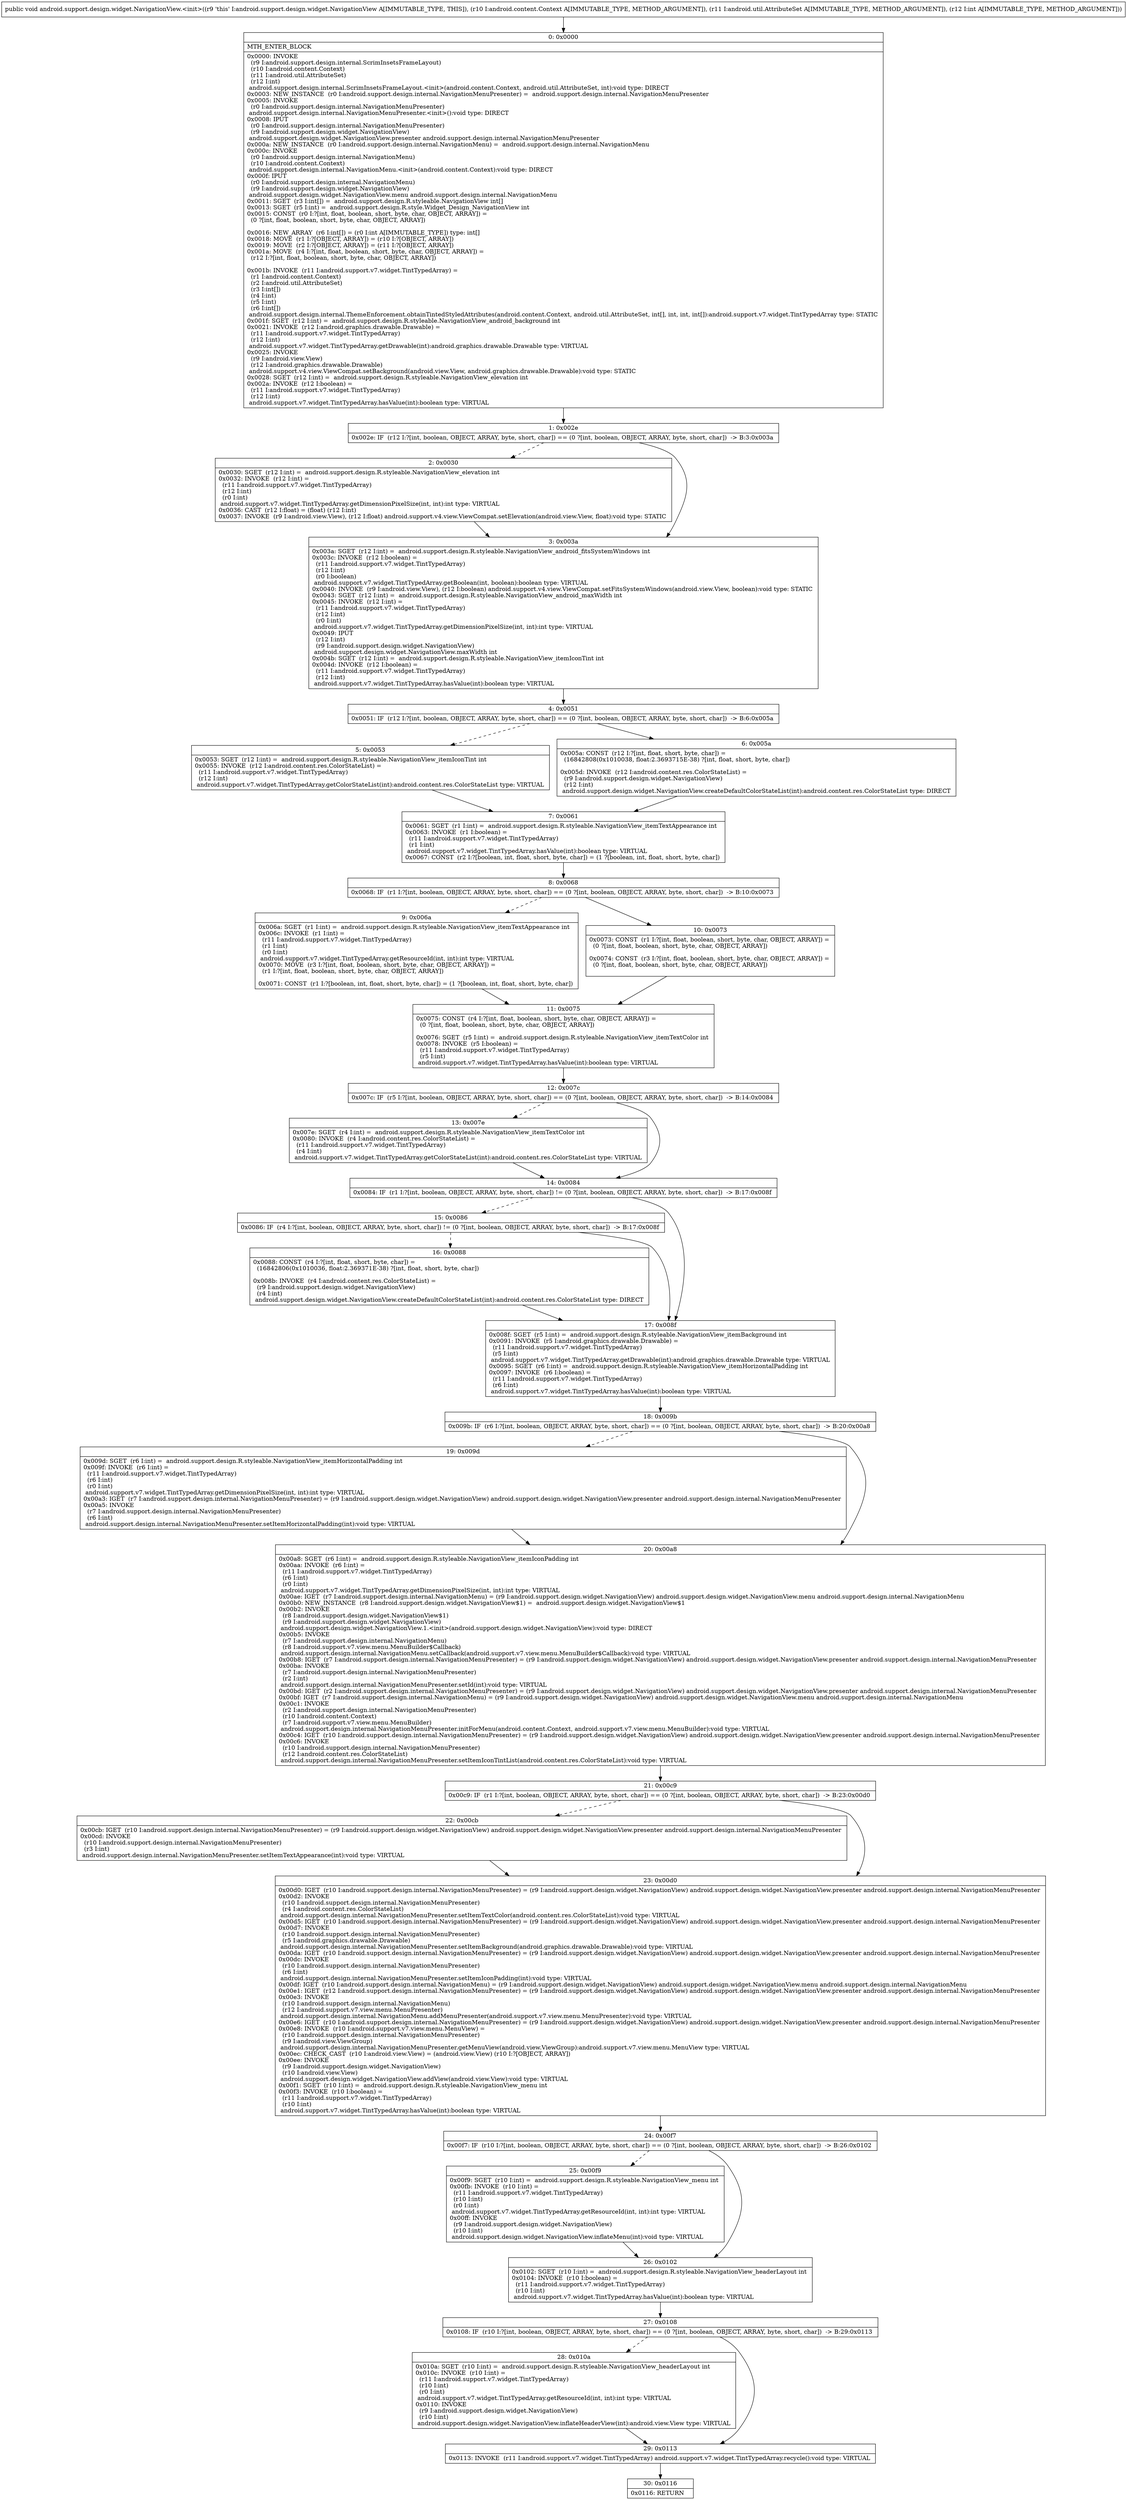 digraph "CFG forandroid.support.design.widget.NavigationView.\<init\>(Landroid\/content\/Context;Landroid\/util\/AttributeSet;I)V" {
Node_0 [shape=record,label="{0\:\ 0x0000|MTH_ENTER_BLOCK\l|0x0000: INVOKE  \l  (r9 I:android.support.design.internal.ScrimInsetsFrameLayout)\l  (r10 I:android.content.Context)\l  (r11 I:android.util.AttributeSet)\l  (r12 I:int)\l android.support.design.internal.ScrimInsetsFrameLayout.\<init\>(android.content.Context, android.util.AttributeSet, int):void type: DIRECT \l0x0003: NEW_INSTANCE  (r0 I:android.support.design.internal.NavigationMenuPresenter) =  android.support.design.internal.NavigationMenuPresenter \l0x0005: INVOKE  \l  (r0 I:android.support.design.internal.NavigationMenuPresenter)\l android.support.design.internal.NavigationMenuPresenter.\<init\>():void type: DIRECT \l0x0008: IPUT  \l  (r0 I:android.support.design.internal.NavigationMenuPresenter)\l  (r9 I:android.support.design.widget.NavigationView)\l android.support.design.widget.NavigationView.presenter android.support.design.internal.NavigationMenuPresenter \l0x000a: NEW_INSTANCE  (r0 I:android.support.design.internal.NavigationMenu) =  android.support.design.internal.NavigationMenu \l0x000c: INVOKE  \l  (r0 I:android.support.design.internal.NavigationMenu)\l  (r10 I:android.content.Context)\l android.support.design.internal.NavigationMenu.\<init\>(android.content.Context):void type: DIRECT \l0x000f: IPUT  \l  (r0 I:android.support.design.internal.NavigationMenu)\l  (r9 I:android.support.design.widget.NavigationView)\l android.support.design.widget.NavigationView.menu android.support.design.internal.NavigationMenu \l0x0011: SGET  (r3 I:int[]) =  android.support.design.R.styleable.NavigationView int[] \l0x0013: SGET  (r5 I:int) =  android.support.design.R.style.Widget_Design_NavigationView int \l0x0015: CONST  (r0 I:?[int, float, boolean, short, byte, char, OBJECT, ARRAY]) = \l  (0 ?[int, float, boolean, short, byte, char, OBJECT, ARRAY])\l \l0x0016: NEW_ARRAY  (r6 I:int[]) = (r0 I:int A[IMMUTABLE_TYPE]) type: int[] \l0x0018: MOVE  (r1 I:?[OBJECT, ARRAY]) = (r10 I:?[OBJECT, ARRAY]) \l0x0019: MOVE  (r2 I:?[OBJECT, ARRAY]) = (r11 I:?[OBJECT, ARRAY]) \l0x001a: MOVE  (r4 I:?[int, float, boolean, short, byte, char, OBJECT, ARRAY]) = \l  (r12 I:?[int, float, boolean, short, byte, char, OBJECT, ARRAY])\l \l0x001b: INVOKE  (r11 I:android.support.v7.widget.TintTypedArray) = \l  (r1 I:android.content.Context)\l  (r2 I:android.util.AttributeSet)\l  (r3 I:int[])\l  (r4 I:int)\l  (r5 I:int)\l  (r6 I:int[])\l android.support.design.internal.ThemeEnforcement.obtainTintedStyledAttributes(android.content.Context, android.util.AttributeSet, int[], int, int, int[]):android.support.v7.widget.TintTypedArray type: STATIC \l0x001f: SGET  (r12 I:int) =  android.support.design.R.styleable.NavigationView_android_background int \l0x0021: INVOKE  (r12 I:android.graphics.drawable.Drawable) = \l  (r11 I:android.support.v7.widget.TintTypedArray)\l  (r12 I:int)\l android.support.v7.widget.TintTypedArray.getDrawable(int):android.graphics.drawable.Drawable type: VIRTUAL \l0x0025: INVOKE  \l  (r9 I:android.view.View)\l  (r12 I:android.graphics.drawable.Drawable)\l android.support.v4.view.ViewCompat.setBackground(android.view.View, android.graphics.drawable.Drawable):void type: STATIC \l0x0028: SGET  (r12 I:int) =  android.support.design.R.styleable.NavigationView_elevation int \l0x002a: INVOKE  (r12 I:boolean) = \l  (r11 I:android.support.v7.widget.TintTypedArray)\l  (r12 I:int)\l android.support.v7.widget.TintTypedArray.hasValue(int):boolean type: VIRTUAL \l}"];
Node_1 [shape=record,label="{1\:\ 0x002e|0x002e: IF  (r12 I:?[int, boolean, OBJECT, ARRAY, byte, short, char]) == (0 ?[int, boolean, OBJECT, ARRAY, byte, short, char])  \-\> B:3:0x003a \l}"];
Node_2 [shape=record,label="{2\:\ 0x0030|0x0030: SGET  (r12 I:int) =  android.support.design.R.styleable.NavigationView_elevation int \l0x0032: INVOKE  (r12 I:int) = \l  (r11 I:android.support.v7.widget.TintTypedArray)\l  (r12 I:int)\l  (r0 I:int)\l android.support.v7.widget.TintTypedArray.getDimensionPixelSize(int, int):int type: VIRTUAL \l0x0036: CAST  (r12 I:float) = (float) (r12 I:int) \l0x0037: INVOKE  (r9 I:android.view.View), (r12 I:float) android.support.v4.view.ViewCompat.setElevation(android.view.View, float):void type: STATIC \l}"];
Node_3 [shape=record,label="{3\:\ 0x003a|0x003a: SGET  (r12 I:int) =  android.support.design.R.styleable.NavigationView_android_fitsSystemWindows int \l0x003c: INVOKE  (r12 I:boolean) = \l  (r11 I:android.support.v7.widget.TintTypedArray)\l  (r12 I:int)\l  (r0 I:boolean)\l android.support.v7.widget.TintTypedArray.getBoolean(int, boolean):boolean type: VIRTUAL \l0x0040: INVOKE  (r9 I:android.view.View), (r12 I:boolean) android.support.v4.view.ViewCompat.setFitsSystemWindows(android.view.View, boolean):void type: STATIC \l0x0043: SGET  (r12 I:int) =  android.support.design.R.styleable.NavigationView_android_maxWidth int \l0x0045: INVOKE  (r12 I:int) = \l  (r11 I:android.support.v7.widget.TintTypedArray)\l  (r12 I:int)\l  (r0 I:int)\l android.support.v7.widget.TintTypedArray.getDimensionPixelSize(int, int):int type: VIRTUAL \l0x0049: IPUT  \l  (r12 I:int)\l  (r9 I:android.support.design.widget.NavigationView)\l android.support.design.widget.NavigationView.maxWidth int \l0x004b: SGET  (r12 I:int) =  android.support.design.R.styleable.NavigationView_itemIconTint int \l0x004d: INVOKE  (r12 I:boolean) = \l  (r11 I:android.support.v7.widget.TintTypedArray)\l  (r12 I:int)\l android.support.v7.widget.TintTypedArray.hasValue(int):boolean type: VIRTUAL \l}"];
Node_4 [shape=record,label="{4\:\ 0x0051|0x0051: IF  (r12 I:?[int, boolean, OBJECT, ARRAY, byte, short, char]) == (0 ?[int, boolean, OBJECT, ARRAY, byte, short, char])  \-\> B:6:0x005a \l}"];
Node_5 [shape=record,label="{5\:\ 0x0053|0x0053: SGET  (r12 I:int) =  android.support.design.R.styleable.NavigationView_itemIconTint int \l0x0055: INVOKE  (r12 I:android.content.res.ColorStateList) = \l  (r11 I:android.support.v7.widget.TintTypedArray)\l  (r12 I:int)\l android.support.v7.widget.TintTypedArray.getColorStateList(int):android.content.res.ColorStateList type: VIRTUAL \l}"];
Node_6 [shape=record,label="{6\:\ 0x005a|0x005a: CONST  (r12 I:?[int, float, short, byte, char]) = \l  (16842808(0x1010038, float:2.3693715E\-38) ?[int, float, short, byte, char])\l \l0x005d: INVOKE  (r12 I:android.content.res.ColorStateList) = \l  (r9 I:android.support.design.widget.NavigationView)\l  (r12 I:int)\l android.support.design.widget.NavigationView.createDefaultColorStateList(int):android.content.res.ColorStateList type: DIRECT \l}"];
Node_7 [shape=record,label="{7\:\ 0x0061|0x0061: SGET  (r1 I:int) =  android.support.design.R.styleable.NavigationView_itemTextAppearance int \l0x0063: INVOKE  (r1 I:boolean) = \l  (r11 I:android.support.v7.widget.TintTypedArray)\l  (r1 I:int)\l android.support.v7.widget.TintTypedArray.hasValue(int):boolean type: VIRTUAL \l0x0067: CONST  (r2 I:?[boolean, int, float, short, byte, char]) = (1 ?[boolean, int, float, short, byte, char]) \l}"];
Node_8 [shape=record,label="{8\:\ 0x0068|0x0068: IF  (r1 I:?[int, boolean, OBJECT, ARRAY, byte, short, char]) == (0 ?[int, boolean, OBJECT, ARRAY, byte, short, char])  \-\> B:10:0x0073 \l}"];
Node_9 [shape=record,label="{9\:\ 0x006a|0x006a: SGET  (r1 I:int) =  android.support.design.R.styleable.NavigationView_itemTextAppearance int \l0x006c: INVOKE  (r1 I:int) = \l  (r11 I:android.support.v7.widget.TintTypedArray)\l  (r1 I:int)\l  (r0 I:int)\l android.support.v7.widget.TintTypedArray.getResourceId(int, int):int type: VIRTUAL \l0x0070: MOVE  (r3 I:?[int, float, boolean, short, byte, char, OBJECT, ARRAY]) = \l  (r1 I:?[int, float, boolean, short, byte, char, OBJECT, ARRAY])\l \l0x0071: CONST  (r1 I:?[boolean, int, float, short, byte, char]) = (1 ?[boolean, int, float, short, byte, char]) \l}"];
Node_10 [shape=record,label="{10\:\ 0x0073|0x0073: CONST  (r1 I:?[int, float, boolean, short, byte, char, OBJECT, ARRAY]) = \l  (0 ?[int, float, boolean, short, byte, char, OBJECT, ARRAY])\l \l0x0074: CONST  (r3 I:?[int, float, boolean, short, byte, char, OBJECT, ARRAY]) = \l  (0 ?[int, float, boolean, short, byte, char, OBJECT, ARRAY])\l \l}"];
Node_11 [shape=record,label="{11\:\ 0x0075|0x0075: CONST  (r4 I:?[int, float, boolean, short, byte, char, OBJECT, ARRAY]) = \l  (0 ?[int, float, boolean, short, byte, char, OBJECT, ARRAY])\l \l0x0076: SGET  (r5 I:int) =  android.support.design.R.styleable.NavigationView_itemTextColor int \l0x0078: INVOKE  (r5 I:boolean) = \l  (r11 I:android.support.v7.widget.TintTypedArray)\l  (r5 I:int)\l android.support.v7.widget.TintTypedArray.hasValue(int):boolean type: VIRTUAL \l}"];
Node_12 [shape=record,label="{12\:\ 0x007c|0x007c: IF  (r5 I:?[int, boolean, OBJECT, ARRAY, byte, short, char]) == (0 ?[int, boolean, OBJECT, ARRAY, byte, short, char])  \-\> B:14:0x0084 \l}"];
Node_13 [shape=record,label="{13\:\ 0x007e|0x007e: SGET  (r4 I:int) =  android.support.design.R.styleable.NavigationView_itemTextColor int \l0x0080: INVOKE  (r4 I:android.content.res.ColorStateList) = \l  (r11 I:android.support.v7.widget.TintTypedArray)\l  (r4 I:int)\l android.support.v7.widget.TintTypedArray.getColorStateList(int):android.content.res.ColorStateList type: VIRTUAL \l}"];
Node_14 [shape=record,label="{14\:\ 0x0084|0x0084: IF  (r1 I:?[int, boolean, OBJECT, ARRAY, byte, short, char]) != (0 ?[int, boolean, OBJECT, ARRAY, byte, short, char])  \-\> B:17:0x008f \l}"];
Node_15 [shape=record,label="{15\:\ 0x0086|0x0086: IF  (r4 I:?[int, boolean, OBJECT, ARRAY, byte, short, char]) != (0 ?[int, boolean, OBJECT, ARRAY, byte, short, char])  \-\> B:17:0x008f \l}"];
Node_16 [shape=record,label="{16\:\ 0x0088|0x0088: CONST  (r4 I:?[int, float, short, byte, char]) = \l  (16842806(0x1010036, float:2.369371E\-38) ?[int, float, short, byte, char])\l \l0x008b: INVOKE  (r4 I:android.content.res.ColorStateList) = \l  (r9 I:android.support.design.widget.NavigationView)\l  (r4 I:int)\l android.support.design.widget.NavigationView.createDefaultColorStateList(int):android.content.res.ColorStateList type: DIRECT \l}"];
Node_17 [shape=record,label="{17\:\ 0x008f|0x008f: SGET  (r5 I:int) =  android.support.design.R.styleable.NavigationView_itemBackground int \l0x0091: INVOKE  (r5 I:android.graphics.drawable.Drawable) = \l  (r11 I:android.support.v7.widget.TintTypedArray)\l  (r5 I:int)\l android.support.v7.widget.TintTypedArray.getDrawable(int):android.graphics.drawable.Drawable type: VIRTUAL \l0x0095: SGET  (r6 I:int) =  android.support.design.R.styleable.NavigationView_itemHorizontalPadding int \l0x0097: INVOKE  (r6 I:boolean) = \l  (r11 I:android.support.v7.widget.TintTypedArray)\l  (r6 I:int)\l android.support.v7.widget.TintTypedArray.hasValue(int):boolean type: VIRTUAL \l}"];
Node_18 [shape=record,label="{18\:\ 0x009b|0x009b: IF  (r6 I:?[int, boolean, OBJECT, ARRAY, byte, short, char]) == (0 ?[int, boolean, OBJECT, ARRAY, byte, short, char])  \-\> B:20:0x00a8 \l}"];
Node_19 [shape=record,label="{19\:\ 0x009d|0x009d: SGET  (r6 I:int) =  android.support.design.R.styleable.NavigationView_itemHorizontalPadding int \l0x009f: INVOKE  (r6 I:int) = \l  (r11 I:android.support.v7.widget.TintTypedArray)\l  (r6 I:int)\l  (r0 I:int)\l android.support.v7.widget.TintTypedArray.getDimensionPixelSize(int, int):int type: VIRTUAL \l0x00a3: IGET  (r7 I:android.support.design.internal.NavigationMenuPresenter) = (r9 I:android.support.design.widget.NavigationView) android.support.design.widget.NavigationView.presenter android.support.design.internal.NavigationMenuPresenter \l0x00a5: INVOKE  \l  (r7 I:android.support.design.internal.NavigationMenuPresenter)\l  (r6 I:int)\l android.support.design.internal.NavigationMenuPresenter.setItemHorizontalPadding(int):void type: VIRTUAL \l}"];
Node_20 [shape=record,label="{20\:\ 0x00a8|0x00a8: SGET  (r6 I:int) =  android.support.design.R.styleable.NavigationView_itemIconPadding int \l0x00aa: INVOKE  (r6 I:int) = \l  (r11 I:android.support.v7.widget.TintTypedArray)\l  (r6 I:int)\l  (r0 I:int)\l android.support.v7.widget.TintTypedArray.getDimensionPixelSize(int, int):int type: VIRTUAL \l0x00ae: IGET  (r7 I:android.support.design.internal.NavigationMenu) = (r9 I:android.support.design.widget.NavigationView) android.support.design.widget.NavigationView.menu android.support.design.internal.NavigationMenu \l0x00b0: NEW_INSTANCE  (r8 I:android.support.design.widget.NavigationView$1) =  android.support.design.widget.NavigationView$1 \l0x00b2: INVOKE  \l  (r8 I:android.support.design.widget.NavigationView$1)\l  (r9 I:android.support.design.widget.NavigationView)\l android.support.design.widget.NavigationView.1.\<init\>(android.support.design.widget.NavigationView):void type: DIRECT \l0x00b5: INVOKE  \l  (r7 I:android.support.design.internal.NavigationMenu)\l  (r8 I:android.support.v7.view.menu.MenuBuilder$Callback)\l android.support.design.internal.NavigationMenu.setCallback(android.support.v7.view.menu.MenuBuilder$Callback):void type: VIRTUAL \l0x00b8: IGET  (r7 I:android.support.design.internal.NavigationMenuPresenter) = (r9 I:android.support.design.widget.NavigationView) android.support.design.widget.NavigationView.presenter android.support.design.internal.NavigationMenuPresenter \l0x00ba: INVOKE  \l  (r7 I:android.support.design.internal.NavigationMenuPresenter)\l  (r2 I:int)\l android.support.design.internal.NavigationMenuPresenter.setId(int):void type: VIRTUAL \l0x00bd: IGET  (r2 I:android.support.design.internal.NavigationMenuPresenter) = (r9 I:android.support.design.widget.NavigationView) android.support.design.widget.NavigationView.presenter android.support.design.internal.NavigationMenuPresenter \l0x00bf: IGET  (r7 I:android.support.design.internal.NavigationMenu) = (r9 I:android.support.design.widget.NavigationView) android.support.design.widget.NavigationView.menu android.support.design.internal.NavigationMenu \l0x00c1: INVOKE  \l  (r2 I:android.support.design.internal.NavigationMenuPresenter)\l  (r10 I:android.content.Context)\l  (r7 I:android.support.v7.view.menu.MenuBuilder)\l android.support.design.internal.NavigationMenuPresenter.initForMenu(android.content.Context, android.support.v7.view.menu.MenuBuilder):void type: VIRTUAL \l0x00c4: IGET  (r10 I:android.support.design.internal.NavigationMenuPresenter) = (r9 I:android.support.design.widget.NavigationView) android.support.design.widget.NavigationView.presenter android.support.design.internal.NavigationMenuPresenter \l0x00c6: INVOKE  \l  (r10 I:android.support.design.internal.NavigationMenuPresenter)\l  (r12 I:android.content.res.ColorStateList)\l android.support.design.internal.NavigationMenuPresenter.setItemIconTintList(android.content.res.ColorStateList):void type: VIRTUAL \l}"];
Node_21 [shape=record,label="{21\:\ 0x00c9|0x00c9: IF  (r1 I:?[int, boolean, OBJECT, ARRAY, byte, short, char]) == (0 ?[int, boolean, OBJECT, ARRAY, byte, short, char])  \-\> B:23:0x00d0 \l}"];
Node_22 [shape=record,label="{22\:\ 0x00cb|0x00cb: IGET  (r10 I:android.support.design.internal.NavigationMenuPresenter) = (r9 I:android.support.design.widget.NavigationView) android.support.design.widget.NavigationView.presenter android.support.design.internal.NavigationMenuPresenter \l0x00cd: INVOKE  \l  (r10 I:android.support.design.internal.NavigationMenuPresenter)\l  (r3 I:int)\l android.support.design.internal.NavigationMenuPresenter.setItemTextAppearance(int):void type: VIRTUAL \l}"];
Node_23 [shape=record,label="{23\:\ 0x00d0|0x00d0: IGET  (r10 I:android.support.design.internal.NavigationMenuPresenter) = (r9 I:android.support.design.widget.NavigationView) android.support.design.widget.NavigationView.presenter android.support.design.internal.NavigationMenuPresenter \l0x00d2: INVOKE  \l  (r10 I:android.support.design.internal.NavigationMenuPresenter)\l  (r4 I:android.content.res.ColorStateList)\l android.support.design.internal.NavigationMenuPresenter.setItemTextColor(android.content.res.ColorStateList):void type: VIRTUAL \l0x00d5: IGET  (r10 I:android.support.design.internal.NavigationMenuPresenter) = (r9 I:android.support.design.widget.NavigationView) android.support.design.widget.NavigationView.presenter android.support.design.internal.NavigationMenuPresenter \l0x00d7: INVOKE  \l  (r10 I:android.support.design.internal.NavigationMenuPresenter)\l  (r5 I:android.graphics.drawable.Drawable)\l android.support.design.internal.NavigationMenuPresenter.setItemBackground(android.graphics.drawable.Drawable):void type: VIRTUAL \l0x00da: IGET  (r10 I:android.support.design.internal.NavigationMenuPresenter) = (r9 I:android.support.design.widget.NavigationView) android.support.design.widget.NavigationView.presenter android.support.design.internal.NavigationMenuPresenter \l0x00dc: INVOKE  \l  (r10 I:android.support.design.internal.NavigationMenuPresenter)\l  (r6 I:int)\l android.support.design.internal.NavigationMenuPresenter.setItemIconPadding(int):void type: VIRTUAL \l0x00df: IGET  (r10 I:android.support.design.internal.NavigationMenu) = (r9 I:android.support.design.widget.NavigationView) android.support.design.widget.NavigationView.menu android.support.design.internal.NavigationMenu \l0x00e1: IGET  (r12 I:android.support.design.internal.NavigationMenuPresenter) = (r9 I:android.support.design.widget.NavigationView) android.support.design.widget.NavigationView.presenter android.support.design.internal.NavigationMenuPresenter \l0x00e3: INVOKE  \l  (r10 I:android.support.design.internal.NavigationMenu)\l  (r12 I:android.support.v7.view.menu.MenuPresenter)\l android.support.design.internal.NavigationMenu.addMenuPresenter(android.support.v7.view.menu.MenuPresenter):void type: VIRTUAL \l0x00e6: IGET  (r10 I:android.support.design.internal.NavigationMenuPresenter) = (r9 I:android.support.design.widget.NavigationView) android.support.design.widget.NavigationView.presenter android.support.design.internal.NavigationMenuPresenter \l0x00e8: INVOKE  (r10 I:android.support.v7.view.menu.MenuView) = \l  (r10 I:android.support.design.internal.NavigationMenuPresenter)\l  (r9 I:android.view.ViewGroup)\l android.support.design.internal.NavigationMenuPresenter.getMenuView(android.view.ViewGroup):android.support.v7.view.menu.MenuView type: VIRTUAL \l0x00ec: CHECK_CAST  (r10 I:android.view.View) = (android.view.View) (r10 I:?[OBJECT, ARRAY]) \l0x00ee: INVOKE  \l  (r9 I:android.support.design.widget.NavigationView)\l  (r10 I:android.view.View)\l android.support.design.widget.NavigationView.addView(android.view.View):void type: VIRTUAL \l0x00f1: SGET  (r10 I:int) =  android.support.design.R.styleable.NavigationView_menu int \l0x00f3: INVOKE  (r10 I:boolean) = \l  (r11 I:android.support.v7.widget.TintTypedArray)\l  (r10 I:int)\l android.support.v7.widget.TintTypedArray.hasValue(int):boolean type: VIRTUAL \l}"];
Node_24 [shape=record,label="{24\:\ 0x00f7|0x00f7: IF  (r10 I:?[int, boolean, OBJECT, ARRAY, byte, short, char]) == (0 ?[int, boolean, OBJECT, ARRAY, byte, short, char])  \-\> B:26:0x0102 \l}"];
Node_25 [shape=record,label="{25\:\ 0x00f9|0x00f9: SGET  (r10 I:int) =  android.support.design.R.styleable.NavigationView_menu int \l0x00fb: INVOKE  (r10 I:int) = \l  (r11 I:android.support.v7.widget.TintTypedArray)\l  (r10 I:int)\l  (r0 I:int)\l android.support.v7.widget.TintTypedArray.getResourceId(int, int):int type: VIRTUAL \l0x00ff: INVOKE  \l  (r9 I:android.support.design.widget.NavigationView)\l  (r10 I:int)\l android.support.design.widget.NavigationView.inflateMenu(int):void type: VIRTUAL \l}"];
Node_26 [shape=record,label="{26\:\ 0x0102|0x0102: SGET  (r10 I:int) =  android.support.design.R.styleable.NavigationView_headerLayout int \l0x0104: INVOKE  (r10 I:boolean) = \l  (r11 I:android.support.v7.widget.TintTypedArray)\l  (r10 I:int)\l android.support.v7.widget.TintTypedArray.hasValue(int):boolean type: VIRTUAL \l}"];
Node_27 [shape=record,label="{27\:\ 0x0108|0x0108: IF  (r10 I:?[int, boolean, OBJECT, ARRAY, byte, short, char]) == (0 ?[int, boolean, OBJECT, ARRAY, byte, short, char])  \-\> B:29:0x0113 \l}"];
Node_28 [shape=record,label="{28\:\ 0x010a|0x010a: SGET  (r10 I:int) =  android.support.design.R.styleable.NavigationView_headerLayout int \l0x010c: INVOKE  (r10 I:int) = \l  (r11 I:android.support.v7.widget.TintTypedArray)\l  (r10 I:int)\l  (r0 I:int)\l android.support.v7.widget.TintTypedArray.getResourceId(int, int):int type: VIRTUAL \l0x0110: INVOKE  \l  (r9 I:android.support.design.widget.NavigationView)\l  (r10 I:int)\l android.support.design.widget.NavigationView.inflateHeaderView(int):android.view.View type: VIRTUAL \l}"];
Node_29 [shape=record,label="{29\:\ 0x0113|0x0113: INVOKE  (r11 I:android.support.v7.widget.TintTypedArray) android.support.v7.widget.TintTypedArray.recycle():void type: VIRTUAL \l}"];
Node_30 [shape=record,label="{30\:\ 0x0116|0x0116: RETURN   \l}"];
MethodNode[shape=record,label="{public void android.support.design.widget.NavigationView.\<init\>((r9 'this' I:android.support.design.widget.NavigationView A[IMMUTABLE_TYPE, THIS]), (r10 I:android.content.Context A[IMMUTABLE_TYPE, METHOD_ARGUMENT]), (r11 I:android.util.AttributeSet A[IMMUTABLE_TYPE, METHOD_ARGUMENT]), (r12 I:int A[IMMUTABLE_TYPE, METHOD_ARGUMENT])) }"];
MethodNode -> Node_0;
Node_0 -> Node_1;
Node_1 -> Node_2[style=dashed];
Node_1 -> Node_3;
Node_2 -> Node_3;
Node_3 -> Node_4;
Node_4 -> Node_5[style=dashed];
Node_4 -> Node_6;
Node_5 -> Node_7;
Node_6 -> Node_7;
Node_7 -> Node_8;
Node_8 -> Node_9[style=dashed];
Node_8 -> Node_10;
Node_9 -> Node_11;
Node_10 -> Node_11;
Node_11 -> Node_12;
Node_12 -> Node_13[style=dashed];
Node_12 -> Node_14;
Node_13 -> Node_14;
Node_14 -> Node_15[style=dashed];
Node_14 -> Node_17;
Node_15 -> Node_16[style=dashed];
Node_15 -> Node_17;
Node_16 -> Node_17;
Node_17 -> Node_18;
Node_18 -> Node_19[style=dashed];
Node_18 -> Node_20;
Node_19 -> Node_20;
Node_20 -> Node_21;
Node_21 -> Node_22[style=dashed];
Node_21 -> Node_23;
Node_22 -> Node_23;
Node_23 -> Node_24;
Node_24 -> Node_25[style=dashed];
Node_24 -> Node_26;
Node_25 -> Node_26;
Node_26 -> Node_27;
Node_27 -> Node_28[style=dashed];
Node_27 -> Node_29;
Node_28 -> Node_29;
Node_29 -> Node_30;
}

